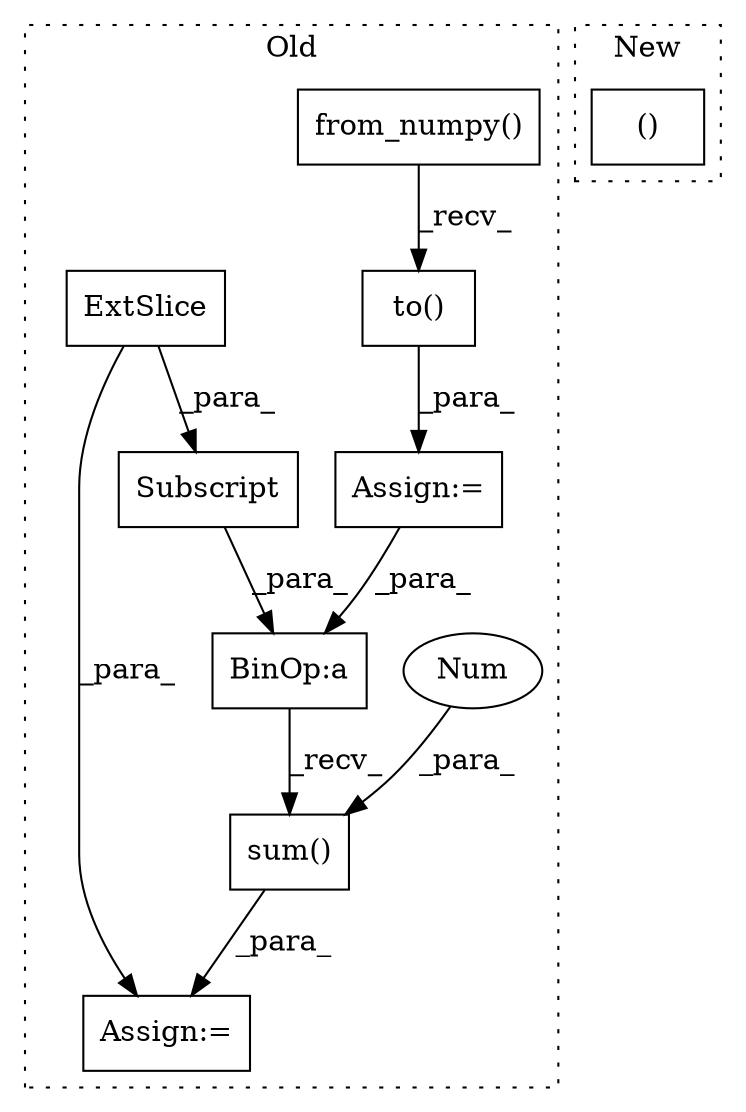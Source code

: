 digraph G {
subgraph cluster0 {
1 [label="from_numpy()" a="75" s="12040,12071" l="17,1" shape="box"];
3 [label="sum()" a="75" s="12311,12360" l="48,1" shape="box"];
4 [label="BinOp:a" a="82" s="12315" l="3" shape="box"];
5 [label="to()" a="75" s="12040,12087" l="36,1" shape="box"];
6 [label="Subscript" a="63" s="12318,0" l="35,0" shape="box"];
7 [label="Num" a="76" s="12359" l="1" shape="ellipse"];
8 [label="ExtSlice" a="85" s="12318" l="1" shape="box"];
9 [label="Assign:=" a="68" s="12037" l="3" shape="box"];
10 [label="Assign:=" a="68" s="12308" l="3" shape="box"];
label = "Old";
style="dotted";
}
subgraph cluster1 {
2 [label="()" a="54" s="11627" l="13" shape="box"];
label = "New";
style="dotted";
}
1 -> 5 [label="_recv_"];
3 -> 10 [label="_para_"];
4 -> 3 [label="_recv_"];
5 -> 9 [label="_para_"];
6 -> 4 [label="_para_"];
7 -> 3 [label="_para_"];
8 -> 10 [label="_para_"];
8 -> 6 [label="_para_"];
9 -> 4 [label="_para_"];
}